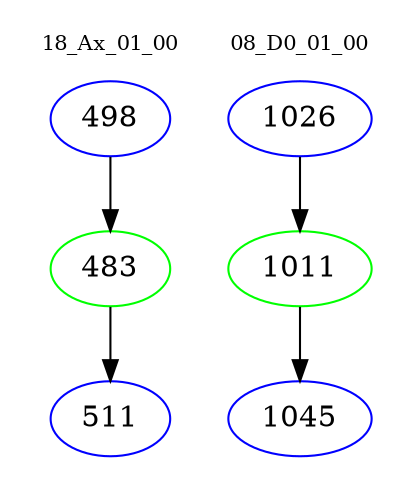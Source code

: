 digraph{
subgraph cluster_0 {
color = white
label = "18_Ax_01_00";
fontsize=10;
T0_498 [label="498", color="blue"]
T0_498 -> T0_483 [color="black"]
T0_483 [label="483", color="green"]
T0_483 -> T0_511 [color="black"]
T0_511 [label="511", color="blue"]
}
subgraph cluster_1 {
color = white
label = "08_D0_01_00";
fontsize=10;
T1_1026 [label="1026", color="blue"]
T1_1026 -> T1_1011 [color="black"]
T1_1011 [label="1011", color="green"]
T1_1011 -> T1_1045 [color="black"]
T1_1045 [label="1045", color="blue"]
}
}
